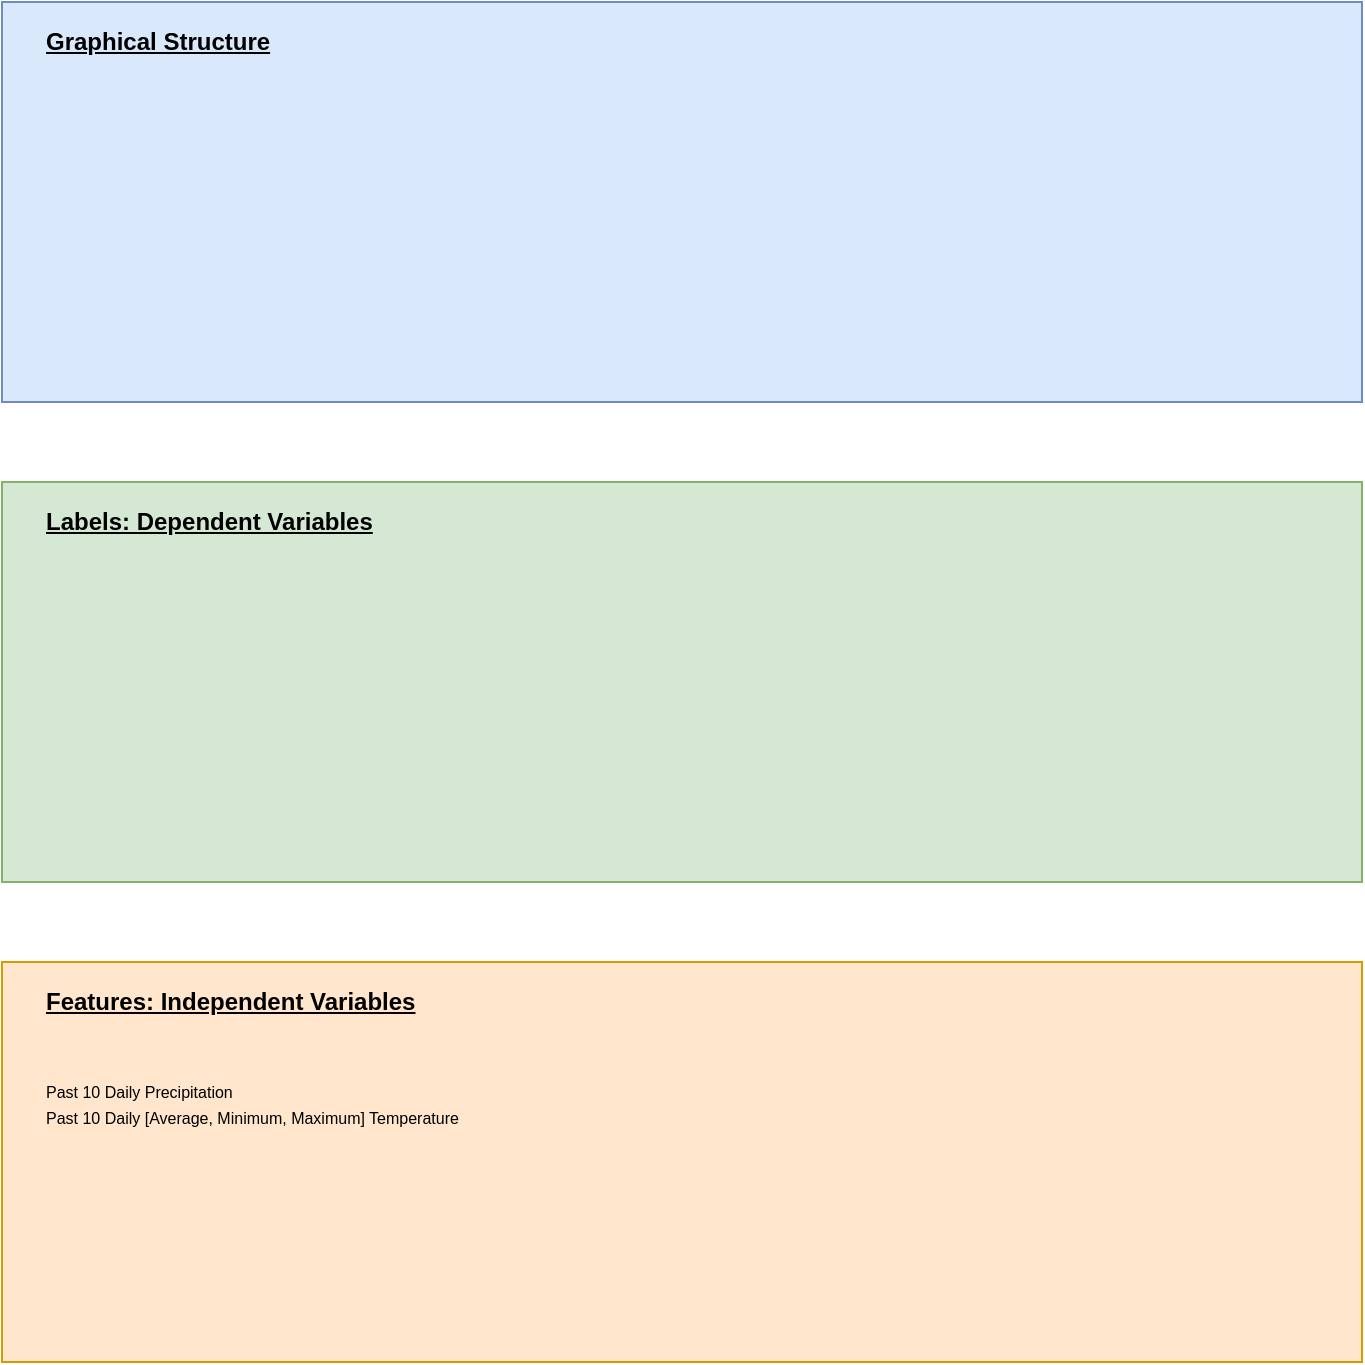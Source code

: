<mxfile version="21.1.2" type="device" pages="2">
  <diagram id="C5RBs43oDa-KdzZeNtuy" name="data_pipeline">
    <mxGraphModel dx="978" dy="566" grid="1" gridSize="10" guides="1" tooltips="1" connect="1" arrows="1" fold="1" page="1" pageScale="1" pageWidth="827" pageHeight="1169" math="0" shadow="0">
      <root>
        <mxCell id="WIyWlLk6GJQsqaUBKTNV-0" />
        <mxCell id="WIyWlLk6GJQsqaUBKTNV-1" parent="WIyWlLk6GJQsqaUBKTNV-0" />
        <mxCell id="f3jA767oNfO29cUvxiTu-4" value="" style="rounded=0;whiteSpace=wrap;html=1;fillColor=#dae8fc;strokeColor=#6c8ebf;" vertex="1" parent="WIyWlLk6GJQsqaUBKTNV-1">
          <mxGeometry x="40" y="40" width="680" height="200" as="geometry" />
        </mxCell>
        <mxCell id="qksKBHfO38nD1TasQs_W-0" value="&lt;u style=&quot;&quot;&gt;Graphical Structure&lt;/u&gt;" style="text;html=1;align=left;verticalAlign=middle;whiteSpace=wrap;rounded=0;fontStyle=1" vertex="1" parent="WIyWlLk6GJQsqaUBKTNV-1">
          <mxGeometry x="60" y="40" width="130" height="40" as="geometry" />
        </mxCell>
        <mxCell id="f3jA767oNfO29cUvxiTu-5" value="" style="rounded=0;whiteSpace=wrap;html=1;fillColor=#d5e8d4;strokeColor=#82b366;" vertex="1" parent="WIyWlLk6GJQsqaUBKTNV-1">
          <mxGeometry x="40" y="280" width="680" height="200" as="geometry" />
        </mxCell>
        <mxCell id="f3jA767oNfO29cUvxiTu-6" value="&lt;u&gt;Labels: Dependent Variables&lt;/u&gt;" style="text;html=1;align=left;verticalAlign=middle;whiteSpace=wrap;rounded=0;fontStyle=1" vertex="1" parent="WIyWlLk6GJQsqaUBKTNV-1">
          <mxGeometry x="60" y="280" width="200" height="40" as="geometry" />
        </mxCell>
        <mxCell id="f3jA767oNfO29cUvxiTu-7" value="" style="rounded=0;whiteSpace=wrap;html=1;fillColor=#ffe6cc;strokeColor=#d79b00;" vertex="1" parent="WIyWlLk6GJQsqaUBKTNV-1">
          <mxGeometry x="40" y="520" width="680" height="200" as="geometry" />
        </mxCell>
        <mxCell id="f3jA767oNfO29cUvxiTu-8" value="&lt;u&gt;Features: Independent Variables&lt;/u&gt;" style="text;html=1;align=left;verticalAlign=middle;whiteSpace=wrap;rounded=0;fontStyle=1" vertex="1" parent="WIyWlLk6GJQsqaUBKTNV-1">
          <mxGeometry x="60" y="520" width="200" height="40" as="geometry" />
        </mxCell>
        <mxCell id="f3jA767oNfO29cUvxiTu-10" value="Past 10 Daily Precipitation" style="text;html=1;strokeColor=none;fillColor=none;align=left;verticalAlign=middle;whiteSpace=wrap;rounded=0;fontSize=8;" vertex="1" parent="WIyWlLk6GJQsqaUBKTNV-1">
          <mxGeometry x="60" y="580" width="210" height="10" as="geometry" />
        </mxCell>
        <mxCell id="f3jA767oNfO29cUvxiTu-11" value="Past 10 Daily [Average, Minimum, Maximum] Temperature" style="text;html=1;strokeColor=none;fillColor=none;align=left;verticalAlign=middle;whiteSpace=wrap;rounded=0;fontSize=8;" vertex="1" parent="WIyWlLk6GJQsqaUBKTNV-1">
          <mxGeometry x="60" y="590" width="220" height="15" as="geometry" />
        </mxCell>
      </root>
    </mxGraphModel>
  </diagram>
  <diagram id="SB3dY0E628VASaGIvURN" name="templates">
    <mxGraphModel dx="1418" dy="820" grid="1" gridSize="10" guides="1" tooltips="1" connect="1" arrows="1" fold="1" page="1" pageScale="1" pageWidth="850" pageHeight="1100" math="0" shadow="0">
      <root>
        <mxCell id="0" />
        <mxCell id="1" parent="0" />
        <mxCell id="fVC-7h64p_L4P-U5fZA1-1" value="PERK UP WITH A LATTE" style="shape=table;childLayout=tableLayout;startSize=40;collapsible=0;recursiveResize=0;expand=0;fillColor=none;fontStyle=1" parent="1" vertex="1">
          <mxGeometry x="40" y="40" width="670" height="300" as="geometry" />
        </mxCell>
        <mxCell id="fVC-7h64p_L4P-U5fZA1-2" value="" style="edgeStyle=orthogonalEdgeStyle;rounded=0;orthogonalLoop=1;jettySize=auto;html=1;" parent="fVC-7h64p_L4P-U5fZA1-1" source="fVC-7h64p_L4P-U5fZA1-7" target="fVC-7h64p_L4P-U5fZA1-17" edge="1">
          <mxGeometry relative="1" as="geometry" />
        </mxCell>
        <mxCell id="fVC-7h64p_L4P-U5fZA1-3" value="Customer" style="shape=tableRow;horizontal=0;swimlaneHead=0;swimlaneBody=0;top=0;left=0;bottom=0;right=0;fillColor=none;points=[[0,0.5],[1,0.5]];portConstraint=eastwest;startSize=40;collapsible=0;recursiveResize=0;expand=0;fontStyle=1;" parent="fVC-7h64p_L4P-U5fZA1-1" vertex="1">
          <mxGeometry y="40" width="670" height="180" as="geometry" />
        </mxCell>
        <mxCell id="fVC-7h64p_L4P-U5fZA1-4" value="Feel tired" style="swimlane;swimlaneHead=0;swimlaneBody=0;connectable=0;fillColor=none;startSize=40;collapsible=0;recursiveResize=0;expand=0;fontStyle=1;" parent="fVC-7h64p_L4P-U5fZA1-3" vertex="1">
          <mxGeometry x="40" width="130" height="180" as="geometry">
            <mxRectangle width="130" height="180" as="alternateBounds" />
          </mxGeometry>
        </mxCell>
        <mxCell id="fVC-7h64p_L4P-U5fZA1-5" style="edgeStyle=orthogonalEdgeStyle;rounded=0;orthogonalLoop=1;jettySize=auto;html=1;" parent="fVC-7h64p_L4P-U5fZA1-4" source="fVC-7h64p_L4P-U5fZA1-6" target="fVC-7h64p_L4P-U5fZA1-7" edge="1">
          <mxGeometry relative="1" as="geometry" />
        </mxCell>
        <mxCell id="fVC-7h64p_L4P-U5fZA1-6" value="Start" style="rounded=1;whiteSpace=wrap;html=1;arcSize=50;" parent="fVC-7h64p_L4P-U5fZA1-4" vertex="1">
          <mxGeometry x="20" y="60" width="90" height="40" as="geometry" />
        </mxCell>
        <mxCell id="fVC-7h64p_L4P-U5fZA1-7" value="Find barista" style="rounded=0;whiteSpace=wrap;html=1;" parent="fVC-7h64p_L4P-U5fZA1-4" vertex="1">
          <mxGeometry x="20" y="120" width="90" height="40" as="geometry" />
        </mxCell>
        <mxCell id="fVC-7h64p_L4P-U5fZA1-8" value="Make transaction" style="swimlane;swimlaneHead=0;swimlaneBody=0;connectable=0;fillColor=none;startSize=40;collapsible=0;recursiveResize=0;expand=0;fontStyle=1;" parent="fVC-7h64p_L4P-U5fZA1-3" vertex="1">
          <mxGeometry x="170" width="370" height="180" as="geometry">
            <mxRectangle width="370" height="180" as="alternateBounds" />
          </mxGeometry>
        </mxCell>
        <mxCell id="fVC-7h64p_L4P-U5fZA1-9" value="Request latte" style="rounded=0;whiteSpace=wrap;html=1;" parent="fVC-7h64p_L4P-U5fZA1-8" vertex="1">
          <mxGeometry x="20" y="120" width="90" height="40" as="geometry" />
        </mxCell>
        <mxCell id="fVC-7h64p_L4P-U5fZA1-10" value="Buy latte" style="rounded=0;whiteSpace=wrap;html=1;" parent="fVC-7h64p_L4P-U5fZA1-8" vertex="1">
          <mxGeometry x="150" y="120" width="90" height="40" as="geometry" />
        </mxCell>
        <mxCell id="fVC-7h64p_L4P-U5fZA1-11" value="Feel perky" style="swimlane;swimlaneHead=0;swimlaneBody=0;connectable=0;fillColor=none;startSize=40;collapsible=0;recursiveResize=0;expand=0;fontStyle=1;" parent="fVC-7h64p_L4P-U5fZA1-3" vertex="1">
          <mxGeometry x="540" width="130" height="180" as="geometry">
            <mxRectangle width="130" height="180" as="alternateBounds" />
          </mxGeometry>
        </mxCell>
        <mxCell id="fVC-7h64p_L4P-U5fZA1-12" style="edgeStyle=orthogonalEdgeStyle;rounded=0;orthogonalLoop=1;jettySize=auto;html=1;" parent="fVC-7h64p_L4P-U5fZA1-11" source="fVC-7h64p_L4P-U5fZA1-13" target="fVC-7h64p_L4P-U5fZA1-14" edge="1">
          <mxGeometry relative="1" as="geometry" />
        </mxCell>
        <mxCell id="fVC-7h64p_L4P-U5fZA1-13" value="Drink latte" style="rounded=0;whiteSpace=wrap;html=1;" parent="fVC-7h64p_L4P-U5fZA1-11" vertex="1">
          <mxGeometry x="20" y="60" width="90" height="40" as="geometry" />
        </mxCell>
        <mxCell id="fVC-7h64p_L4P-U5fZA1-14" value="End" style="rounded=1;whiteSpace=wrap;html=1;arcSize=50;" parent="fVC-7h64p_L4P-U5fZA1-11" vertex="1">
          <mxGeometry x="20" y="120" width="90" height="40" as="geometry" />
        </mxCell>
        <mxCell id="fVC-7h64p_L4P-U5fZA1-15" value="Barista" style="shape=tableRow;horizontal=0;swimlaneHead=0;swimlaneBody=0;top=0;left=0;bottom=0;right=0;fillColor=none;points=[[0,0.5],[1,0.5]];portConstraint=eastwest;startSize=40;collapsible=0;recursiveResize=0;expand=0;fontStyle=1;" parent="fVC-7h64p_L4P-U5fZA1-1" vertex="1">
          <mxGeometry y="220" width="670" height="80" as="geometry" />
        </mxCell>
        <mxCell id="fVC-7h64p_L4P-U5fZA1-16" value="" style="swimlane;swimlaneHead=0;swimlaneBody=0;connectable=0;fillColor=none;startSize=0;collapsible=0;recursiveResize=0;expand=0;fontStyle=1;" parent="fVC-7h64p_L4P-U5fZA1-15" vertex="1">
          <mxGeometry x="40" width="130" height="80" as="geometry">
            <mxRectangle width="130" height="80" as="alternateBounds" />
          </mxGeometry>
        </mxCell>
        <mxCell id="fVC-7h64p_L4P-U5fZA1-17" value="Greet customer" style="rounded=0;whiteSpace=wrap;html=1;" parent="fVC-7h64p_L4P-U5fZA1-16" vertex="1">
          <mxGeometry x="20" y="20" width="90" height="40" as="geometry" />
        </mxCell>
        <mxCell id="fVC-7h64p_L4P-U5fZA1-18" value="" style="swimlane;swimlaneHead=0;swimlaneBody=0;connectable=0;fillColor=none;startSize=0;collapsible=0;recursiveResize=0;expand=0;fontStyle=1;" parent="fVC-7h64p_L4P-U5fZA1-15" vertex="1">
          <mxGeometry x="170" width="370" height="80" as="geometry">
            <mxRectangle width="370" height="80" as="alternateBounds" />
          </mxGeometry>
        </mxCell>
        <mxCell id="fVC-7h64p_L4P-U5fZA1-19" value="" style="edgeStyle=orthogonalEdgeStyle;rounded=0;orthogonalLoop=1;jettySize=auto;html=1;" parent="fVC-7h64p_L4P-U5fZA1-18" source="fVC-7h64p_L4P-U5fZA1-20" target="fVC-7h64p_L4P-U5fZA1-22" edge="1">
          <mxGeometry relative="1" as="geometry" />
        </mxCell>
        <mxCell id="fVC-7h64p_L4P-U5fZA1-20" value="Accept&lt;br&gt;payment" style="rounded=0;whiteSpace=wrap;html=1;" parent="fVC-7h64p_L4P-U5fZA1-18" vertex="1">
          <mxGeometry x="150" y="20" width="90" height="40" as="geometry" />
        </mxCell>
        <mxCell id="fVC-7h64p_L4P-U5fZA1-21" value="Write details&lt;br&gt;on cup" style="shape=document;whiteSpace=wrap;html=1;boundedLbl=1;" parent="fVC-7h64p_L4P-U5fZA1-18" vertex="1">
          <mxGeometry x="20" y="10" width="90" height="60" as="geometry" />
        </mxCell>
        <mxCell id="fVC-7h64p_L4P-U5fZA1-22" value="Make latte" style="shape=process;whiteSpace=wrap;html=1;backgroundOutline=1;" parent="fVC-7h64p_L4P-U5fZA1-18" vertex="1">
          <mxGeometry x="260" y="20" width="90" height="40" as="geometry" />
        </mxCell>
        <mxCell id="fVC-7h64p_L4P-U5fZA1-23" value="" style="swimlane;swimlaneHead=0;swimlaneBody=0;connectable=0;fillColor=none;startSize=0;collapsible=0;recursiveResize=0;expand=0;fontStyle=1;" parent="fVC-7h64p_L4P-U5fZA1-15" vertex="1">
          <mxGeometry x="540" width="130" height="80" as="geometry">
            <mxRectangle width="130" height="80" as="alternateBounds" />
          </mxGeometry>
        </mxCell>
        <mxCell id="fVC-7h64p_L4P-U5fZA1-24" value="" style="edgeStyle=orthogonalEdgeStyle;rounded=0;orthogonalLoop=1;jettySize=auto;html=1;" parent="fVC-7h64p_L4P-U5fZA1-1" source="fVC-7h64p_L4P-U5fZA1-17" target="fVC-7h64p_L4P-U5fZA1-9" edge="1">
          <mxGeometry relative="1" as="geometry">
            <Array as="points">
              <mxPoint x="160" y="260" />
              <mxPoint x="160" y="180" />
            </Array>
          </mxGeometry>
        </mxCell>
        <mxCell id="fVC-7h64p_L4P-U5fZA1-25" value="" style="edgeStyle=orthogonalEdgeStyle;rounded=0;orthogonalLoop=1;jettySize=auto;html=1;" parent="fVC-7h64p_L4P-U5fZA1-1" source="fVC-7h64p_L4P-U5fZA1-9" target="fVC-7h64p_L4P-U5fZA1-21" edge="1">
          <mxGeometry relative="1" as="geometry" />
        </mxCell>
        <mxCell id="fVC-7h64p_L4P-U5fZA1-26" value="" style="edgeStyle=orthogonalEdgeStyle;rounded=0;orthogonalLoop=1;jettySize=auto;html=1;" parent="fVC-7h64p_L4P-U5fZA1-1" source="fVC-7h64p_L4P-U5fZA1-21" target="fVC-7h64p_L4P-U5fZA1-10" edge="1">
          <mxGeometry relative="1" as="geometry">
            <Array as="points">
              <mxPoint x="300" y="260" />
              <mxPoint x="300" y="180" />
            </Array>
          </mxGeometry>
        </mxCell>
        <mxCell id="fVC-7h64p_L4P-U5fZA1-27" value="" style="edgeStyle=orthogonalEdgeStyle;rounded=0;orthogonalLoop=1;jettySize=auto;html=1;" parent="fVC-7h64p_L4P-U5fZA1-1" source="fVC-7h64p_L4P-U5fZA1-10" target="fVC-7h64p_L4P-U5fZA1-20" edge="1">
          <mxGeometry relative="1" as="geometry" />
        </mxCell>
        <mxCell id="fVC-7h64p_L4P-U5fZA1-28" style="edgeStyle=orthogonalEdgeStyle;rounded=0;orthogonalLoop=1;jettySize=auto;html=1;" parent="fVC-7h64p_L4P-U5fZA1-1" source="fVC-7h64p_L4P-U5fZA1-22" target="fVC-7h64p_L4P-U5fZA1-13" edge="1">
          <mxGeometry relative="1" as="geometry">
            <Array as="points">
              <mxPoint x="530" y="260" />
              <mxPoint x="530" y="120" />
            </Array>
          </mxGeometry>
        </mxCell>
        <mxCell id="fVC-7h64p_L4P-U5fZA1-29" value="Person" style="swimlane;fontStyle=2;align=center;verticalAlign=top;childLayout=stackLayout;horizontal=1;startSize=26;horizontalStack=0;resizeParent=1;resizeLast=0;collapsible=1;marginBottom=0;rounded=0;shadow=0;strokeWidth=1;" parent="1" vertex="1">
          <mxGeometry x="140" y="500" width="160" height="138" as="geometry">
            <mxRectangle x="230" y="140" width="160" height="26" as="alternateBounds" />
          </mxGeometry>
        </mxCell>
        <mxCell id="fVC-7h64p_L4P-U5fZA1-30" value="Name" style="text;align=left;verticalAlign=top;spacingLeft=4;spacingRight=4;overflow=hidden;rotatable=0;points=[[0,0.5],[1,0.5]];portConstraint=eastwest;" parent="fVC-7h64p_L4P-U5fZA1-29" vertex="1">
          <mxGeometry y="26" width="160" height="26" as="geometry" />
        </mxCell>
        <mxCell id="fVC-7h64p_L4P-U5fZA1-31" value="Phone Number" style="text;align=left;verticalAlign=top;spacingLeft=4;spacingRight=4;overflow=hidden;rotatable=0;points=[[0,0.5],[1,0.5]];portConstraint=eastwest;rounded=0;shadow=0;html=0;" parent="fVC-7h64p_L4P-U5fZA1-29" vertex="1">
          <mxGeometry y="52" width="160" height="26" as="geometry" />
        </mxCell>
        <mxCell id="fVC-7h64p_L4P-U5fZA1-32" value="Email Address" style="text;align=left;verticalAlign=top;spacingLeft=4;spacingRight=4;overflow=hidden;rotatable=0;points=[[0,0.5],[1,0.5]];portConstraint=eastwest;rounded=0;shadow=0;html=0;" parent="fVC-7h64p_L4P-U5fZA1-29" vertex="1">
          <mxGeometry y="78" width="160" height="26" as="geometry" />
        </mxCell>
        <mxCell id="fVC-7h64p_L4P-U5fZA1-33" value="" style="line;html=1;strokeWidth=1;align=left;verticalAlign=middle;spacingTop=-1;spacingLeft=3;spacingRight=3;rotatable=0;labelPosition=right;points=[];portConstraint=eastwest;" parent="fVC-7h64p_L4P-U5fZA1-29" vertex="1">
          <mxGeometry y="104" width="160" height="8" as="geometry" />
        </mxCell>
        <mxCell id="fVC-7h64p_L4P-U5fZA1-34" value="Purchase Parking Pass" style="text;align=left;verticalAlign=top;spacingLeft=4;spacingRight=4;overflow=hidden;rotatable=0;points=[[0,0.5],[1,0.5]];portConstraint=eastwest;" parent="fVC-7h64p_L4P-U5fZA1-29" vertex="1">
          <mxGeometry y="112" width="160" height="26" as="geometry" />
        </mxCell>
        <mxCell id="fVC-7h64p_L4P-U5fZA1-35" value="Student" style="swimlane;fontStyle=0;align=center;verticalAlign=top;childLayout=stackLayout;horizontal=1;startSize=26;horizontalStack=0;resizeParent=1;resizeLast=0;collapsible=1;marginBottom=0;rounded=0;shadow=0;strokeWidth=1;" parent="1" vertex="1">
          <mxGeometry x="40" y="740" width="160" height="138" as="geometry">
            <mxRectangle x="130" y="380" width="160" height="26" as="alternateBounds" />
          </mxGeometry>
        </mxCell>
        <mxCell id="fVC-7h64p_L4P-U5fZA1-36" value="Student Number" style="text;align=left;verticalAlign=top;spacingLeft=4;spacingRight=4;overflow=hidden;rotatable=0;points=[[0,0.5],[1,0.5]];portConstraint=eastwest;" parent="fVC-7h64p_L4P-U5fZA1-35" vertex="1">
          <mxGeometry y="26" width="160" height="26" as="geometry" />
        </mxCell>
        <mxCell id="fVC-7h64p_L4P-U5fZA1-37" value="Average Mark" style="text;align=left;verticalAlign=top;spacingLeft=4;spacingRight=4;overflow=hidden;rotatable=0;points=[[0,0.5],[1,0.5]];portConstraint=eastwest;rounded=0;shadow=0;html=0;" parent="fVC-7h64p_L4P-U5fZA1-35" vertex="1">
          <mxGeometry y="52" width="160" height="26" as="geometry" />
        </mxCell>
        <mxCell id="fVC-7h64p_L4P-U5fZA1-38" value="" style="line;html=1;strokeWidth=1;align=left;verticalAlign=middle;spacingTop=-1;spacingLeft=3;spacingRight=3;rotatable=0;labelPosition=right;points=[];portConstraint=eastwest;" parent="fVC-7h64p_L4P-U5fZA1-35" vertex="1">
          <mxGeometry y="78" width="160" height="8" as="geometry" />
        </mxCell>
        <mxCell id="fVC-7h64p_L4P-U5fZA1-39" value="Is Eligible To Enroll" style="text;align=left;verticalAlign=top;spacingLeft=4;spacingRight=4;overflow=hidden;rotatable=0;points=[[0,0.5],[1,0.5]];portConstraint=eastwest;fontStyle=4" parent="fVC-7h64p_L4P-U5fZA1-35" vertex="1">
          <mxGeometry y="86" width="160" height="26" as="geometry" />
        </mxCell>
        <mxCell id="fVC-7h64p_L4P-U5fZA1-40" value="Get Seminars Taken" style="text;align=left;verticalAlign=top;spacingLeft=4;spacingRight=4;overflow=hidden;rotatable=0;points=[[0,0.5],[1,0.5]];portConstraint=eastwest;" parent="fVC-7h64p_L4P-U5fZA1-35" vertex="1">
          <mxGeometry y="112" width="160" height="26" as="geometry" />
        </mxCell>
        <mxCell id="fVC-7h64p_L4P-U5fZA1-41" value="" style="endArrow=block;endSize=10;endFill=0;shadow=0;strokeWidth=1;rounded=0;edgeStyle=elbowEdgeStyle;elbow=vertical;" parent="1" source="fVC-7h64p_L4P-U5fZA1-35" target="fVC-7h64p_L4P-U5fZA1-29" edge="1">
          <mxGeometry width="160" relative="1" as="geometry">
            <mxPoint x="120" y="583" as="sourcePoint" />
            <mxPoint x="120" y="583" as="targetPoint" />
          </mxGeometry>
        </mxCell>
        <mxCell id="fVC-7h64p_L4P-U5fZA1-42" value="Professor" style="swimlane;fontStyle=0;align=center;verticalAlign=top;childLayout=stackLayout;horizontal=1;startSize=26;horizontalStack=0;resizeParent=1;resizeLast=0;collapsible=1;marginBottom=0;rounded=0;shadow=0;strokeWidth=1;" parent="1" vertex="1">
          <mxGeometry x="250" y="740" width="160" height="70" as="geometry">
            <mxRectangle x="340" y="380" width="170" height="26" as="alternateBounds" />
          </mxGeometry>
        </mxCell>
        <mxCell id="fVC-7h64p_L4P-U5fZA1-43" value="Salary" style="text;align=left;verticalAlign=top;spacingLeft=4;spacingRight=4;overflow=hidden;rotatable=0;points=[[0,0.5],[1,0.5]];portConstraint=eastwest;" parent="fVC-7h64p_L4P-U5fZA1-42" vertex="1">
          <mxGeometry y="26" width="160" height="26" as="geometry" />
        </mxCell>
        <mxCell id="fVC-7h64p_L4P-U5fZA1-44" value="" style="line;html=1;strokeWidth=1;align=left;verticalAlign=middle;spacingTop=-1;spacingLeft=3;spacingRight=3;rotatable=0;labelPosition=right;points=[];portConstraint=eastwest;" parent="fVC-7h64p_L4P-U5fZA1-42" vertex="1">
          <mxGeometry y="52" width="160" height="8" as="geometry" />
        </mxCell>
        <mxCell id="fVC-7h64p_L4P-U5fZA1-45" value="" style="endArrow=block;endSize=10;endFill=0;shadow=0;strokeWidth=1;rounded=0;edgeStyle=elbowEdgeStyle;elbow=vertical;" parent="1" source="fVC-7h64p_L4P-U5fZA1-42" target="fVC-7h64p_L4P-U5fZA1-29" edge="1">
          <mxGeometry width="160" relative="1" as="geometry">
            <mxPoint x="130" y="753" as="sourcePoint" />
            <mxPoint x="230" y="651" as="targetPoint" />
          </mxGeometry>
        </mxCell>
        <mxCell id="fVC-7h64p_L4P-U5fZA1-46" value="Address" style="swimlane;fontStyle=0;align=center;verticalAlign=top;childLayout=stackLayout;horizontal=1;startSize=26;horizontalStack=0;resizeParent=1;resizeLast=0;collapsible=1;marginBottom=0;rounded=0;shadow=0;strokeWidth=1;" parent="1" vertex="1">
          <mxGeometry x="428" y="500" width="160" height="216" as="geometry">
            <mxRectangle x="550" y="140" width="160" height="26" as="alternateBounds" />
          </mxGeometry>
        </mxCell>
        <mxCell id="fVC-7h64p_L4P-U5fZA1-47" value="Street" style="text;align=left;verticalAlign=top;spacingLeft=4;spacingRight=4;overflow=hidden;rotatable=0;points=[[0,0.5],[1,0.5]];portConstraint=eastwest;" parent="fVC-7h64p_L4P-U5fZA1-46" vertex="1">
          <mxGeometry y="26" width="160" height="26" as="geometry" />
        </mxCell>
        <mxCell id="fVC-7h64p_L4P-U5fZA1-48" value="City" style="text;align=left;verticalAlign=top;spacingLeft=4;spacingRight=4;overflow=hidden;rotatable=0;points=[[0,0.5],[1,0.5]];portConstraint=eastwest;rounded=0;shadow=0;html=0;" parent="fVC-7h64p_L4P-U5fZA1-46" vertex="1">
          <mxGeometry y="52" width="160" height="26" as="geometry" />
        </mxCell>
        <mxCell id="fVC-7h64p_L4P-U5fZA1-49" value="State" style="text;align=left;verticalAlign=top;spacingLeft=4;spacingRight=4;overflow=hidden;rotatable=0;points=[[0,0.5],[1,0.5]];portConstraint=eastwest;rounded=0;shadow=0;html=0;" parent="fVC-7h64p_L4P-U5fZA1-46" vertex="1">
          <mxGeometry y="78" width="160" height="26" as="geometry" />
        </mxCell>
        <mxCell id="fVC-7h64p_L4P-U5fZA1-50" value="Postal Code" style="text;align=left;verticalAlign=top;spacingLeft=4;spacingRight=4;overflow=hidden;rotatable=0;points=[[0,0.5],[1,0.5]];portConstraint=eastwest;rounded=0;shadow=0;html=0;" parent="fVC-7h64p_L4P-U5fZA1-46" vertex="1">
          <mxGeometry y="104" width="160" height="26" as="geometry" />
        </mxCell>
        <mxCell id="fVC-7h64p_L4P-U5fZA1-51" value="Country" style="text;align=left;verticalAlign=top;spacingLeft=4;spacingRight=4;overflow=hidden;rotatable=0;points=[[0,0.5],[1,0.5]];portConstraint=eastwest;rounded=0;shadow=0;html=0;" parent="fVC-7h64p_L4P-U5fZA1-46" vertex="1">
          <mxGeometry y="130" width="160" height="26" as="geometry" />
        </mxCell>
        <mxCell id="fVC-7h64p_L4P-U5fZA1-52" value="" style="line;html=1;strokeWidth=1;align=left;verticalAlign=middle;spacingTop=-1;spacingLeft=3;spacingRight=3;rotatable=0;labelPosition=right;points=[];portConstraint=eastwest;" parent="fVC-7h64p_L4P-U5fZA1-46" vertex="1">
          <mxGeometry y="156" width="160" height="8" as="geometry" />
        </mxCell>
        <mxCell id="fVC-7h64p_L4P-U5fZA1-53" value="Validate" style="text;align=left;verticalAlign=top;spacingLeft=4;spacingRight=4;overflow=hidden;rotatable=0;points=[[0,0.5],[1,0.5]];portConstraint=eastwest;" parent="fVC-7h64p_L4P-U5fZA1-46" vertex="1">
          <mxGeometry y="164" width="160" height="26" as="geometry" />
        </mxCell>
        <mxCell id="fVC-7h64p_L4P-U5fZA1-54" value="Output As Label" style="text;align=left;verticalAlign=top;spacingLeft=4;spacingRight=4;overflow=hidden;rotatable=0;points=[[0,0.5],[1,0.5]];portConstraint=eastwest;" parent="fVC-7h64p_L4P-U5fZA1-46" vertex="1">
          <mxGeometry y="190" width="160" height="26" as="geometry" />
        </mxCell>
        <mxCell id="fVC-7h64p_L4P-U5fZA1-55" value="" style="endArrow=open;shadow=0;strokeWidth=1;rounded=0;endFill=1;edgeStyle=elbowEdgeStyle;elbow=vertical;" parent="1" source="fVC-7h64p_L4P-U5fZA1-29" target="fVC-7h64p_L4P-U5fZA1-46" edge="1">
          <mxGeometry x="0.5" y="41" relative="1" as="geometry">
            <mxPoint x="300" y="572" as="sourcePoint" />
            <mxPoint x="460" y="572" as="targetPoint" />
            <mxPoint x="-40" y="32" as="offset" />
          </mxGeometry>
        </mxCell>
        <mxCell id="fVC-7h64p_L4P-U5fZA1-56" value="0..1" style="resizable=0;align=left;verticalAlign=bottom;labelBackgroundColor=none;fontSize=12;" parent="fVC-7h64p_L4P-U5fZA1-55" connectable="0" vertex="1">
          <mxGeometry x="-1" relative="1" as="geometry">
            <mxPoint y="4" as="offset" />
          </mxGeometry>
        </mxCell>
        <mxCell id="fVC-7h64p_L4P-U5fZA1-57" value="1" style="resizable=0;align=right;verticalAlign=bottom;labelBackgroundColor=none;fontSize=12;" parent="fVC-7h64p_L4P-U5fZA1-55" connectable="0" vertex="1">
          <mxGeometry x="1" relative="1" as="geometry">
            <mxPoint x="-7" y="4" as="offset" />
          </mxGeometry>
        </mxCell>
        <mxCell id="fVC-7h64p_L4P-U5fZA1-58" value="lives at" style="text;html=1;resizable=0;points=[];;align=center;verticalAlign=middle;labelBackgroundColor=none;rounded=0;shadow=0;strokeWidth=1;fontSize=12;" parent="fVC-7h64p_L4P-U5fZA1-55" vertex="1" connectable="0">
          <mxGeometry x="0.5" y="49" relative="1" as="geometry">
            <mxPoint x="-38" y="40" as="offset" />
          </mxGeometry>
        </mxCell>
        <mxCell id="fVC-7h64p_L4P-U5fZA1-59" value="" style="rounded=0;html=1;jettySize=auto;orthogonalLoop=1;fontSize=11;endArrow=block;endFill=0;endSize=8;strokeWidth=1;shadow=0;labelBackgroundColor=none;edgeStyle=orthogonalEdgeStyle;" parent="1" source="fVC-7h64p_L4P-U5fZA1-60" target="fVC-7h64p_L4P-U5fZA1-63" edge="1">
          <mxGeometry relative="1" as="geometry" />
        </mxCell>
        <mxCell id="fVC-7h64p_L4P-U5fZA1-60" value="Lamp doesn&#39;t work" style="rounded=1;whiteSpace=wrap;html=1;fontSize=12;glass=0;strokeWidth=1;shadow=0;" parent="1" vertex="1">
          <mxGeometry x="820" y="40" width="120" height="40" as="geometry" />
        </mxCell>
        <mxCell id="fVC-7h64p_L4P-U5fZA1-61" value="Yes" style="rounded=0;html=1;jettySize=auto;orthogonalLoop=1;fontSize=11;endArrow=block;endFill=0;endSize=8;strokeWidth=1;shadow=0;labelBackgroundColor=none;edgeStyle=orthogonalEdgeStyle;" parent="1" source="fVC-7h64p_L4P-U5fZA1-63" target="fVC-7h64p_L4P-U5fZA1-67" edge="1">
          <mxGeometry y="20" relative="1" as="geometry">
            <mxPoint as="offset" />
          </mxGeometry>
        </mxCell>
        <mxCell id="fVC-7h64p_L4P-U5fZA1-62" value="No" style="edgeStyle=orthogonalEdgeStyle;rounded=0;html=1;jettySize=auto;orthogonalLoop=1;fontSize=11;endArrow=block;endFill=0;endSize=8;strokeWidth=1;shadow=0;labelBackgroundColor=none;" parent="1" source="fVC-7h64p_L4P-U5fZA1-63" target="fVC-7h64p_L4P-U5fZA1-64" edge="1">
          <mxGeometry y="10" relative="1" as="geometry">
            <mxPoint as="offset" />
          </mxGeometry>
        </mxCell>
        <mxCell id="fVC-7h64p_L4P-U5fZA1-63" value="Lamp&lt;br&gt;plugged in?" style="rhombus;whiteSpace=wrap;html=1;shadow=0;fontFamily=Helvetica;fontSize=12;align=center;strokeWidth=1;spacing=6;spacingTop=-4;" parent="1" vertex="1">
          <mxGeometry x="830" y="130" width="100" height="80" as="geometry" />
        </mxCell>
        <mxCell id="fVC-7h64p_L4P-U5fZA1-64" value="Plug in lamp" style="rounded=1;whiteSpace=wrap;html=1;fontSize=12;glass=0;strokeWidth=1;shadow=0;" parent="1" vertex="1">
          <mxGeometry x="980" y="150" width="120" height="40" as="geometry" />
        </mxCell>
        <mxCell id="fVC-7h64p_L4P-U5fZA1-65" value="No" style="rounded=0;html=1;jettySize=auto;orthogonalLoop=1;fontSize=11;endArrow=block;endFill=0;endSize=8;strokeWidth=1;shadow=0;labelBackgroundColor=none;edgeStyle=orthogonalEdgeStyle;" parent="1" source="fVC-7h64p_L4P-U5fZA1-67" target="fVC-7h64p_L4P-U5fZA1-68" edge="1">
          <mxGeometry x="0.333" y="20" relative="1" as="geometry">
            <mxPoint as="offset" />
          </mxGeometry>
        </mxCell>
        <mxCell id="fVC-7h64p_L4P-U5fZA1-66" value="Yes" style="edgeStyle=orthogonalEdgeStyle;rounded=0;html=1;jettySize=auto;orthogonalLoop=1;fontSize=11;endArrow=block;endFill=0;endSize=8;strokeWidth=1;shadow=0;labelBackgroundColor=none;" parent="1" source="fVC-7h64p_L4P-U5fZA1-67" target="fVC-7h64p_L4P-U5fZA1-69" edge="1">
          <mxGeometry y="10" relative="1" as="geometry">
            <mxPoint as="offset" />
          </mxGeometry>
        </mxCell>
        <mxCell id="fVC-7h64p_L4P-U5fZA1-67" value="Bulb&lt;br&gt;burned out?" style="rhombus;whiteSpace=wrap;html=1;shadow=0;fontFamily=Helvetica;fontSize=12;align=center;strokeWidth=1;spacing=6;spacingTop=-4;" parent="1" vertex="1">
          <mxGeometry x="830" y="250" width="100" height="80" as="geometry" />
        </mxCell>
        <mxCell id="fVC-7h64p_L4P-U5fZA1-68" value="Repair Lamp" style="rounded=1;whiteSpace=wrap;html=1;fontSize=12;glass=0;strokeWidth=1;shadow=0;" parent="1" vertex="1">
          <mxGeometry x="820" y="390" width="120" height="40" as="geometry" />
        </mxCell>
        <mxCell id="fVC-7h64p_L4P-U5fZA1-69" value="Replace Bulb" style="rounded=1;whiteSpace=wrap;html=1;fontSize=12;glass=0;strokeWidth=1;shadow=0;" parent="1" vertex="1">
          <mxGeometry x="980" y="270" width="120" height="40" as="geometry" />
        </mxCell>
        <mxCell id="fVC-7h64p_L4P-U5fZA1-99" value="" style="edgeStyle=entityRelationEdgeStyle;endArrow=ERzeroToMany;startArrow=ERone;endFill=1;startFill=0;" parent="1" source="fVC-7h64p_L4P-U5fZA1-122" target="fVC-7h64p_L4P-U5fZA1-105" edge="1">
          <mxGeometry width="100" height="100" relative="1" as="geometry">
            <mxPoint x="1040" y="1100" as="sourcePoint" />
            <mxPoint x="1140" y="1000" as="targetPoint" />
          </mxGeometry>
        </mxCell>
        <mxCell id="fVC-7h64p_L4P-U5fZA1-100" value="" style="edgeStyle=entityRelationEdgeStyle;endArrow=ERzeroToMany;startArrow=ERone;endFill=1;startFill=0;" parent="1" source="fVC-7h64p_L4P-U5fZA1-102" target="fVC-7h64p_L4P-U5fZA1-115" edge="1">
          <mxGeometry width="100" height="100" relative="1" as="geometry">
            <mxPoint x="1100" y="560" as="sourcePoint" />
            <mxPoint x="1160" y="585" as="targetPoint" />
          </mxGeometry>
        </mxCell>
        <mxCell id="fVC-7h64p_L4P-U5fZA1-101" value="Orders" style="shape=table;startSize=30;container=1;collapsible=1;childLayout=tableLayout;fixedRows=1;rowLines=0;fontStyle=1;align=center;resizeLast=1;" parent="1" vertex="1">
          <mxGeometry x="1150" y="500" width="250" height="130" as="geometry" />
        </mxCell>
        <mxCell id="fVC-7h64p_L4P-U5fZA1-102" value="" style="shape=partialRectangle;collapsible=0;dropTarget=0;pointerEvents=0;fillColor=none;points=[[0,0.5],[1,0.5]];portConstraint=eastwest;top=0;left=0;right=0;bottom=1;" parent="fVC-7h64p_L4P-U5fZA1-101" vertex="1">
          <mxGeometry y="30" width="250" height="30" as="geometry" />
        </mxCell>
        <mxCell id="fVC-7h64p_L4P-U5fZA1-103" value="PK" style="shape=partialRectangle;overflow=hidden;connectable=0;fillColor=none;top=0;left=0;bottom=0;right=0;fontStyle=1;" parent="fVC-7h64p_L4P-U5fZA1-102" vertex="1">
          <mxGeometry width="30" height="30" as="geometry">
            <mxRectangle width="30" height="30" as="alternateBounds" />
          </mxGeometry>
        </mxCell>
        <mxCell id="fVC-7h64p_L4P-U5fZA1-104" value="order_id int NOT NULL " style="shape=partialRectangle;overflow=hidden;connectable=0;fillColor=none;top=0;left=0;bottom=0;right=0;align=left;spacingLeft=6;fontStyle=5;" parent="fVC-7h64p_L4P-U5fZA1-102" vertex="1">
          <mxGeometry x="30" width="220" height="30" as="geometry">
            <mxRectangle width="220" height="30" as="alternateBounds" />
          </mxGeometry>
        </mxCell>
        <mxCell id="fVC-7h64p_L4P-U5fZA1-105" value="" style="shape=partialRectangle;collapsible=0;dropTarget=0;pointerEvents=0;fillColor=none;points=[[0,0.5],[1,0.5]];portConstraint=eastwest;top=0;left=0;right=0;bottom=0;" parent="fVC-7h64p_L4P-U5fZA1-101" vertex="1">
          <mxGeometry y="60" width="250" height="30" as="geometry" />
        </mxCell>
        <mxCell id="fVC-7h64p_L4P-U5fZA1-106" value="FK1" style="shape=partialRectangle;overflow=hidden;connectable=0;fillColor=none;top=0;left=0;bottom=0;right=0;" parent="fVC-7h64p_L4P-U5fZA1-105" vertex="1">
          <mxGeometry width="30" height="30" as="geometry">
            <mxRectangle width="30" height="30" as="alternateBounds" />
          </mxGeometry>
        </mxCell>
        <mxCell id="fVC-7h64p_L4P-U5fZA1-107" value="customer_id int NOT NULL" style="shape=partialRectangle;overflow=hidden;connectable=0;fillColor=none;top=0;left=0;bottom=0;right=0;align=left;spacingLeft=6;" parent="fVC-7h64p_L4P-U5fZA1-105" vertex="1">
          <mxGeometry x="30" width="220" height="30" as="geometry">
            <mxRectangle width="220" height="30" as="alternateBounds" />
          </mxGeometry>
        </mxCell>
        <mxCell id="fVC-7h64p_L4P-U5fZA1-108" value="" style="shape=partialRectangle;collapsible=0;dropTarget=0;pointerEvents=0;fillColor=none;points=[[0,0.5],[1,0.5]];portConstraint=eastwest;top=0;left=0;right=0;bottom=0;" parent="fVC-7h64p_L4P-U5fZA1-101" vertex="1">
          <mxGeometry y="90" width="250" height="30" as="geometry" />
        </mxCell>
        <mxCell id="fVC-7h64p_L4P-U5fZA1-109" value="" style="shape=partialRectangle;overflow=hidden;connectable=0;fillColor=none;top=0;left=0;bottom=0;right=0;" parent="fVC-7h64p_L4P-U5fZA1-108" vertex="1">
          <mxGeometry width="30" height="30" as="geometry">
            <mxRectangle width="30" height="30" as="alternateBounds" />
          </mxGeometry>
        </mxCell>
        <mxCell id="fVC-7h64p_L4P-U5fZA1-110" value="order_date date NOT NULL" style="shape=partialRectangle;overflow=hidden;connectable=0;fillColor=none;top=0;left=0;bottom=0;right=0;align=left;spacingLeft=6;" parent="fVC-7h64p_L4P-U5fZA1-108" vertex="1">
          <mxGeometry x="30" width="220" height="30" as="geometry">
            <mxRectangle width="220" height="30" as="alternateBounds" />
          </mxGeometry>
        </mxCell>
        <mxCell id="fVC-7h64p_L4P-U5fZA1-111" value="Shipments" style="shape=table;startSize=30;container=1;collapsible=1;childLayout=tableLayout;fixedRows=1;rowLines=0;fontStyle=1;align=center;resizeLast=1;" parent="1" vertex="1">
          <mxGeometry x="1150" y="660" width="250" height="130" as="geometry" />
        </mxCell>
        <mxCell id="fVC-7h64p_L4P-U5fZA1-112" value="" style="shape=partialRectangle;collapsible=0;dropTarget=0;pointerEvents=0;fillColor=none;points=[[0,0.5],[1,0.5]];portConstraint=eastwest;top=0;left=0;right=0;bottom=1;" parent="fVC-7h64p_L4P-U5fZA1-111" vertex="1">
          <mxGeometry y="30" width="250" height="30" as="geometry" />
        </mxCell>
        <mxCell id="fVC-7h64p_L4P-U5fZA1-113" value="PK" style="shape=partialRectangle;overflow=hidden;connectable=0;fillColor=none;top=0;left=0;bottom=0;right=0;fontStyle=1;" parent="fVC-7h64p_L4P-U5fZA1-112" vertex="1">
          <mxGeometry width="30" height="30" as="geometry">
            <mxRectangle width="30" height="30" as="alternateBounds" />
          </mxGeometry>
        </mxCell>
        <mxCell id="fVC-7h64p_L4P-U5fZA1-114" value="shipment_id int NOT NULL " style="shape=partialRectangle;overflow=hidden;connectable=0;fillColor=none;top=0;left=0;bottom=0;right=0;align=left;spacingLeft=6;fontStyle=5;" parent="fVC-7h64p_L4P-U5fZA1-112" vertex="1">
          <mxGeometry x="30" width="220" height="30" as="geometry">
            <mxRectangle width="220" height="30" as="alternateBounds" />
          </mxGeometry>
        </mxCell>
        <mxCell id="fVC-7h64p_L4P-U5fZA1-115" value="" style="shape=partialRectangle;collapsible=0;dropTarget=0;pointerEvents=0;fillColor=none;points=[[0,0.5],[1,0.5]];portConstraint=eastwest;top=0;left=0;right=0;bottom=0;" parent="fVC-7h64p_L4P-U5fZA1-111" vertex="1">
          <mxGeometry y="60" width="250" height="30" as="geometry" />
        </mxCell>
        <mxCell id="fVC-7h64p_L4P-U5fZA1-116" value="FK1" style="shape=partialRectangle;overflow=hidden;connectable=0;fillColor=none;top=0;left=0;bottom=0;right=0;" parent="fVC-7h64p_L4P-U5fZA1-115" vertex="1">
          <mxGeometry width="30" height="30" as="geometry">
            <mxRectangle width="30" height="30" as="alternateBounds" />
          </mxGeometry>
        </mxCell>
        <mxCell id="fVC-7h64p_L4P-U5fZA1-117" value="order_id int NOT NULL" style="shape=partialRectangle;overflow=hidden;connectable=0;fillColor=none;top=0;left=0;bottom=0;right=0;align=left;spacingLeft=6;" parent="fVC-7h64p_L4P-U5fZA1-115" vertex="1">
          <mxGeometry x="30" width="220" height="30" as="geometry">
            <mxRectangle width="220" height="30" as="alternateBounds" />
          </mxGeometry>
        </mxCell>
        <mxCell id="fVC-7h64p_L4P-U5fZA1-118" value="" style="shape=partialRectangle;collapsible=0;dropTarget=0;pointerEvents=0;fillColor=none;points=[[0,0.5],[1,0.5]];portConstraint=eastwest;top=0;left=0;right=0;bottom=0;" parent="fVC-7h64p_L4P-U5fZA1-111" vertex="1">
          <mxGeometry y="90" width="250" height="30" as="geometry" />
        </mxCell>
        <mxCell id="fVC-7h64p_L4P-U5fZA1-119" value="" style="shape=partialRectangle;overflow=hidden;connectable=0;fillColor=none;top=0;left=0;bottom=0;right=0;" parent="fVC-7h64p_L4P-U5fZA1-118" vertex="1">
          <mxGeometry width="30" height="30" as="geometry">
            <mxRectangle width="30" height="30" as="alternateBounds" />
          </mxGeometry>
        </mxCell>
        <mxCell id="fVC-7h64p_L4P-U5fZA1-120" value="shipment_date date NOT NULL" style="shape=partialRectangle;overflow=hidden;connectable=0;fillColor=none;top=0;left=0;bottom=0;right=0;align=left;spacingLeft=6;" parent="fVC-7h64p_L4P-U5fZA1-118" vertex="1">
          <mxGeometry x="30" width="220" height="30" as="geometry">
            <mxRectangle width="220" height="30" as="alternateBounds" />
          </mxGeometry>
        </mxCell>
        <mxCell id="fVC-7h64p_L4P-U5fZA1-121" value="Customers" style="shape=table;startSize=30;container=1;collapsible=1;childLayout=tableLayout;fixedRows=1;rowLines=0;fontStyle=1;align=center;resizeLast=1;" parent="1" vertex="1">
          <mxGeometry x="820" y="500" width="250" height="100" as="geometry" />
        </mxCell>
        <mxCell id="fVC-7h64p_L4P-U5fZA1-122" value="" style="shape=partialRectangle;collapsible=0;dropTarget=0;pointerEvents=0;fillColor=none;points=[[0,0.5],[1,0.5]];portConstraint=eastwest;top=0;left=0;right=0;bottom=1;" parent="fVC-7h64p_L4P-U5fZA1-121" vertex="1">
          <mxGeometry y="30" width="250" height="30" as="geometry" />
        </mxCell>
        <mxCell id="fVC-7h64p_L4P-U5fZA1-123" value="PK" style="shape=partialRectangle;overflow=hidden;connectable=0;fillColor=none;top=0;left=0;bottom=0;right=0;fontStyle=1;" parent="fVC-7h64p_L4P-U5fZA1-122" vertex="1">
          <mxGeometry width="30" height="30" as="geometry">
            <mxRectangle width="30" height="30" as="alternateBounds" />
          </mxGeometry>
        </mxCell>
        <mxCell id="fVC-7h64p_L4P-U5fZA1-124" value="customer_id int NOT NULL " style="shape=partialRectangle;overflow=hidden;connectable=0;fillColor=none;top=0;left=0;bottom=0;right=0;align=left;spacingLeft=6;fontStyle=5;" parent="fVC-7h64p_L4P-U5fZA1-122" vertex="1">
          <mxGeometry x="30" width="220" height="30" as="geometry">
            <mxRectangle width="220" height="30" as="alternateBounds" />
          </mxGeometry>
        </mxCell>
        <mxCell id="fVC-7h64p_L4P-U5fZA1-125" value="" style="shape=partialRectangle;collapsible=0;dropTarget=0;pointerEvents=0;fillColor=none;points=[[0,0.5],[1,0.5]];portConstraint=eastwest;top=0;left=0;right=0;bottom=0;" parent="fVC-7h64p_L4P-U5fZA1-121" vertex="1">
          <mxGeometry y="60" width="250" height="30" as="geometry" />
        </mxCell>
        <mxCell id="fVC-7h64p_L4P-U5fZA1-126" value="" style="shape=partialRectangle;overflow=hidden;connectable=0;fillColor=none;top=0;left=0;bottom=0;right=0;" parent="fVC-7h64p_L4P-U5fZA1-125" vertex="1">
          <mxGeometry width="30" height="30" as="geometry">
            <mxRectangle width="30" height="30" as="alternateBounds" />
          </mxGeometry>
        </mxCell>
        <mxCell id="fVC-7h64p_L4P-U5fZA1-127" value="customer_name char(50) NOT NULL" style="shape=partialRectangle;overflow=hidden;connectable=0;fillColor=none;top=0;left=0;bottom=0;right=0;align=left;spacingLeft=6;" parent="fVC-7h64p_L4P-U5fZA1-125" vertex="1">
          <mxGeometry x="30" width="220" height="30" as="geometry">
            <mxRectangle width="220" height="30" as="alternateBounds" />
          </mxGeometry>
        </mxCell>
        <mxCell id="fVC-7h64p_L4P-U5fZA1-128" value="Object" style="html=1;rounded=0;shadow=0;comic=0;labelBackgroundColor=none;strokeWidth=2;fontFamily=Verdana;fontSize=12;align=center;shape=mxgraph.ios7ui.horLines;" parent="1" vertex="1">
          <mxGeometry x="1692.5" y="440" width="135" height="50" as="geometry" />
        </mxCell>
        <mxCell id="fVC-7h64p_L4P-U5fZA1-129" value="Function" style="swimlane;html=1;fontStyle=0;childLayout=stackLayout;horizontal=1;startSize=26;fillColor=#e0e0e0;horizontalStack=0;resizeParent=1;resizeLast=0;collapsible=1;marginBottom=0;swimlaneFillColor=#ffffff;align=center;rounded=1;shadow=0;comic=0;labelBackgroundColor=none;strokeWidth=1;fontFamily=Verdana;fontSize=12" parent="1" vertex="1">
          <mxGeometry x="1680" y="74" width="160" height="110" as="geometry" />
        </mxCell>
        <mxCell id="fVC-7h64p_L4P-U5fZA1-130" value="Row 1" style="text;html=1;strokeColor=none;fillColor=none;spacingLeft=4;spacingRight=4;whiteSpace=wrap;overflow=hidden;rotatable=0;points=[[0,0.5],[1,0.5]];portConstraint=eastwest;" parent="fVC-7h64p_L4P-U5fZA1-129" vertex="1">
          <mxGeometry y="26" width="160" height="26" as="geometry" />
        </mxCell>
        <mxCell id="fVC-7h64p_L4P-U5fZA1-131" value="Row 2" style="text;html=1;strokeColor=none;fillColor=none;spacingLeft=4;spacingRight=4;whiteSpace=wrap;overflow=hidden;rotatable=0;points=[[0,0.5],[1,0.5]];portConstraint=eastwest;" parent="fVC-7h64p_L4P-U5fZA1-129" vertex="1">
          <mxGeometry y="52" width="160" height="26" as="geometry" />
        </mxCell>
        <mxCell id="fVC-7h64p_L4P-U5fZA1-132" value="Row 3" style="text;html=1;strokeColor=none;fillColor=none;spacingLeft=4;spacingRight=4;whiteSpace=wrap;overflow=hidden;rotatable=0;points=[[0,0.5],[1,0.5]];portConstraint=eastwest;" parent="fVC-7h64p_L4P-U5fZA1-129" vertex="1">
          <mxGeometry y="78" width="160" height="26" as="geometry" />
        </mxCell>
        <mxCell id="fVC-7h64p_L4P-U5fZA1-133" value="Function" style="swimlane;html=1;fontStyle=0;childLayout=stackLayout;horizontal=1;startSize=26;fillColor=#e0e0e0;horizontalStack=0;resizeParent=1;resizeLast=0;collapsible=1;marginBottom=0;swimlaneFillColor=#ffffff;align=center;rounded=1;shadow=0;comic=0;labelBackgroundColor=none;strokeWidth=1;fontFamily=Verdana;fontSize=12" parent="1" vertex="1">
          <mxGeometry x="2080" y="74" width="160" height="130" as="geometry" />
        </mxCell>
        <mxCell id="fVC-7h64p_L4P-U5fZA1-134" value="Row 1" style="text;html=1;strokeColor=none;fillColor=none;spacingLeft=4;spacingRight=4;whiteSpace=wrap;overflow=hidden;rotatable=0;points=[[0,0.5],[1,0.5]];portConstraint=eastwest;" parent="fVC-7h64p_L4P-U5fZA1-133" vertex="1">
          <mxGeometry y="26" width="160" height="26" as="geometry" />
        </mxCell>
        <mxCell id="fVC-7h64p_L4P-U5fZA1-135" value="Row 2" style="text;html=1;strokeColor=none;fillColor=none;spacingLeft=4;spacingRight=4;whiteSpace=wrap;overflow=hidden;rotatable=0;points=[[0,0.5],[1,0.5]];portConstraint=eastwest;" parent="fVC-7h64p_L4P-U5fZA1-133" vertex="1">
          <mxGeometry y="52" width="160" height="26" as="geometry" />
        </mxCell>
        <mxCell id="fVC-7h64p_L4P-U5fZA1-136" value="Row 3" style="text;html=1;strokeColor=none;fillColor=none;spacingLeft=4;spacingRight=4;whiteSpace=wrap;overflow=hidden;rotatable=0;points=[[0,0.5],[1,0.5]];portConstraint=eastwest;" parent="fVC-7h64p_L4P-U5fZA1-133" vertex="1">
          <mxGeometry y="78" width="160" height="26" as="geometry" />
        </mxCell>
        <mxCell id="fVC-7h64p_L4P-U5fZA1-137" value="Row 4" style="text;html=1;strokeColor=none;fillColor=none;spacingLeft=4;spacingRight=4;whiteSpace=wrap;overflow=hidden;rotatable=0;points=[[0,0.5],[1,0.5]];portConstraint=eastwest;" parent="fVC-7h64p_L4P-U5fZA1-133" vertex="1">
          <mxGeometry y="104" width="160" height="26" as="geometry" />
        </mxCell>
        <mxCell id="fVC-7h64p_L4P-U5fZA1-138" value="Function" style="swimlane;html=1;fontStyle=0;childLayout=stackLayout;horizontal=1;startSize=26;fillColor=#e0e0e0;horizontalStack=0;resizeParent=1;resizeLast=0;collapsible=1;marginBottom=0;swimlaneFillColor=#ffffff;align=center;rounded=1;shadow=0;comic=0;labelBackgroundColor=none;strokeWidth=1;fontFamily=Verdana;fontSize=12" parent="1" vertex="1">
          <mxGeometry x="1680" y="266" width="160" height="110" as="geometry" />
        </mxCell>
        <mxCell id="fVC-7h64p_L4P-U5fZA1-139" value="Row 1" style="text;html=1;strokeColor=none;fillColor=none;spacingLeft=4;spacingRight=4;whiteSpace=wrap;overflow=hidden;rotatable=0;points=[[0,0.5],[1,0.5]];portConstraint=eastwest;" parent="fVC-7h64p_L4P-U5fZA1-138" vertex="1">
          <mxGeometry y="26" width="160" height="26" as="geometry" />
        </mxCell>
        <mxCell id="fVC-7h64p_L4P-U5fZA1-140" value="Row 2" style="text;html=1;strokeColor=none;fillColor=none;spacingLeft=4;spacingRight=4;whiteSpace=wrap;overflow=hidden;rotatable=0;points=[[0,0.5],[1,0.5]];portConstraint=eastwest;" parent="fVC-7h64p_L4P-U5fZA1-138" vertex="1">
          <mxGeometry y="52" width="160" height="26" as="geometry" />
        </mxCell>
        <mxCell id="fVC-7h64p_L4P-U5fZA1-141" value="Row 3" style="text;html=1;strokeColor=none;fillColor=none;spacingLeft=4;spacingRight=4;whiteSpace=wrap;overflow=hidden;rotatable=0;points=[[0,0.5],[1,0.5]];portConstraint=eastwest;" parent="fVC-7h64p_L4P-U5fZA1-138" vertex="1">
          <mxGeometry y="78" width="160" height="26" as="geometry" />
        </mxCell>
        <mxCell id="fVC-7h64p_L4P-U5fZA1-142" value="Function" style="swimlane;html=1;fontStyle=0;childLayout=stackLayout;horizontal=1;startSize=26;fillColor=#e0e0e0;horizontalStack=0;resizeParent=1;resizeLast=0;collapsible=1;marginBottom=0;swimlaneFillColor=#ffffff;align=center;rounded=1;shadow=0;comic=0;labelBackgroundColor=none;strokeWidth=1;fontFamily=Verdana;fontSize=12" parent="1" vertex="1">
          <mxGeometry x="1680" y="570" width="160" height="140" as="geometry" />
        </mxCell>
        <mxCell id="fVC-7h64p_L4P-U5fZA1-143" value="Row 1" style="text;html=1;strokeColor=none;fillColor=none;spacingLeft=4;spacingRight=4;whiteSpace=wrap;overflow=hidden;rotatable=0;points=[[0,0.5],[1,0.5]];portConstraint=eastwest;" parent="fVC-7h64p_L4P-U5fZA1-142" vertex="1">
          <mxGeometry y="26" width="160" height="26" as="geometry" />
        </mxCell>
        <mxCell id="fVC-7h64p_L4P-U5fZA1-144" value="Row 2" style="text;html=1;strokeColor=none;fillColor=none;spacingLeft=4;spacingRight=4;whiteSpace=wrap;overflow=hidden;rotatable=0;points=[[0,0.5],[1,0.5]];portConstraint=eastwest;" parent="fVC-7h64p_L4P-U5fZA1-142" vertex="1">
          <mxGeometry y="52" width="160" height="26" as="geometry" />
        </mxCell>
        <mxCell id="fVC-7h64p_L4P-U5fZA1-145" value="Row 3" style="text;html=1;strokeColor=none;fillColor=none;spacingLeft=4;spacingRight=4;whiteSpace=wrap;overflow=hidden;rotatable=0;points=[[0,0.5],[1,0.5]];portConstraint=eastwest;" parent="fVC-7h64p_L4P-U5fZA1-142" vertex="1">
          <mxGeometry y="78" width="160" height="26" as="geometry" />
        </mxCell>
        <mxCell id="fVC-7h64p_L4P-U5fZA1-146" value="Row 4" style="text;html=1;strokeColor=none;fillColor=none;spacingLeft=4;spacingRight=4;whiteSpace=wrap;overflow=hidden;rotatable=0;points=[[0,0.5],[1,0.5]];portConstraint=eastwest;" parent="fVC-7h64p_L4P-U5fZA1-142" vertex="1">
          <mxGeometry y="104" width="160" height="26" as="geometry" />
        </mxCell>
        <mxCell id="fVC-7h64p_L4P-U5fZA1-147" value="Function" style="swimlane;html=1;fontStyle=0;childLayout=stackLayout;horizontal=1;startSize=26;fillColor=#e0e0e0;horizontalStack=0;resizeParent=1;resizeLast=0;collapsible=1;marginBottom=0;swimlaneFillColor=#ffffff;align=center;rounded=1;shadow=0;comic=0;labelBackgroundColor=none;strokeWidth=1;fontFamily=Verdana;fontSize=12" parent="1" vertex="1">
          <mxGeometry x="2080" y="266" width="160" height="84" as="geometry" />
        </mxCell>
        <mxCell id="fVC-7h64p_L4P-U5fZA1-148" value="Row 1" style="text;html=1;strokeColor=none;fillColor=none;spacingLeft=4;spacingRight=4;whiteSpace=wrap;overflow=hidden;rotatable=0;points=[[0,0.5],[1,0.5]];portConstraint=eastwest;" parent="fVC-7h64p_L4P-U5fZA1-147" vertex="1">
          <mxGeometry y="26" width="160" height="26" as="geometry" />
        </mxCell>
        <mxCell id="fVC-7h64p_L4P-U5fZA1-149" value="Row 2" style="text;html=1;strokeColor=none;fillColor=none;spacingLeft=4;spacingRight=4;whiteSpace=wrap;overflow=hidden;rotatable=0;points=[[0,0.5],[1,0.5]];portConstraint=eastwest;" parent="fVC-7h64p_L4P-U5fZA1-147" vertex="1">
          <mxGeometry y="52" width="160" height="26" as="geometry" />
        </mxCell>
        <mxCell id="fVC-7h64p_L4P-U5fZA1-150" value="Function" style="swimlane;html=1;fontStyle=0;childLayout=stackLayout;horizontal=1;startSize=26;fillColor=#e0e0e0;horizontalStack=0;resizeParent=1;resizeLast=0;collapsible=1;marginBottom=0;swimlaneFillColor=#ffffff;align=center;rounded=1;shadow=0;comic=0;labelBackgroundColor=none;strokeWidth=1;fontFamily=Verdana;fontSize=12" parent="1" vertex="1">
          <mxGeometry x="2080" y="570" width="160" height="110" as="geometry" />
        </mxCell>
        <mxCell id="fVC-7h64p_L4P-U5fZA1-151" value="Row 1" style="text;html=1;strokeColor=none;fillColor=none;spacingLeft=4;spacingRight=4;whiteSpace=wrap;overflow=hidden;rotatable=0;points=[[0,0.5],[1,0.5]];portConstraint=eastwest;" parent="fVC-7h64p_L4P-U5fZA1-150" vertex="1">
          <mxGeometry y="26" width="160" height="26" as="geometry" />
        </mxCell>
        <mxCell id="fVC-7h64p_L4P-U5fZA1-152" value="Row 2" style="text;html=1;strokeColor=none;fillColor=none;spacingLeft=4;spacingRight=4;whiteSpace=wrap;overflow=hidden;rotatable=0;points=[[0,0.5],[1,0.5]];portConstraint=eastwest;" parent="fVC-7h64p_L4P-U5fZA1-150" vertex="1">
          <mxGeometry y="52" width="160" height="26" as="geometry" />
        </mxCell>
        <mxCell id="fVC-7h64p_L4P-U5fZA1-153" value="Row 3" style="text;html=1;strokeColor=none;fillColor=none;spacingLeft=4;spacingRight=4;whiteSpace=wrap;overflow=hidden;rotatable=0;points=[[0,0.5],[1,0.5]];portConstraint=eastwest;" parent="fVC-7h64p_L4P-U5fZA1-150" vertex="1">
          <mxGeometry y="78" width="160" height="26" as="geometry" />
        </mxCell>
        <mxCell id="fVC-7h64p_L4P-U5fZA1-154" value="Object" style="html=1;rounded=0;shadow=0;comic=0;labelBackgroundColor=none;strokeWidth=2;fontFamily=Verdana;fontSize=12;align=center;shape=mxgraph.ios7ui.horLines;" parent="1" vertex="1">
          <mxGeometry x="1900" y="440" width="135" height="50" as="geometry" />
        </mxCell>
        <mxCell id="fVC-7h64p_L4P-U5fZA1-155" style="edgeStyle=none;html=1;labelBackgroundColor=none;startFill=0;startSize=8;endFill=1;endSize=8;fontFamily=Verdana;fontSize=12;" parent="1" source="fVC-7h64p_L4P-U5fZA1-142" target="fVC-7h64p_L4P-U5fZA1-128" edge="1">
          <mxGeometry relative="1" as="geometry" />
        </mxCell>
        <mxCell id="fVC-7h64p_L4P-U5fZA1-156" style="edgeStyle=none;html=1;labelBackgroundColor=none;startFill=0;startSize=8;endFill=1;endSize=8;fontFamily=Verdana;fontSize=12;" parent="1" source="fVC-7h64p_L4P-U5fZA1-128" target="fVC-7h64p_L4P-U5fZA1-138" edge="1">
          <mxGeometry relative="1" as="geometry" />
        </mxCell>
        <mxCell id="fVC-7h64p_L4P-U5fZA1-157" style="edgeStyle=orthogonalEdgeStyle;html=1;labelBackgroundColor=none;startFill=0;startSize=8;endFill=1;endSize=8;fontFamily=Verdana;fontSize=12;exitX=1;exitY=0.25;entryX=1;entryY=0.5;" parent="1" source="fVC-7h64p_L4P-U5fZA1-142" target="fVC-7h64p_L4P-U5fZA1-141" edge="1">
          <mxGeometry relative="1" as="geometry">
            <Array as="points">
              <mxPoint x="1870" y="605" />
              <mxPoint x="1870" y="357" />
            </Array>
          </mxGeometry>
        </mxCell>
        <mxCell id="fVC-7h64p_L4P-U5fZA1-158" value="" style="edgeStyle=orthogonalEdgeStyle;html=1;labelBackgroundColor=none;startFill=0;startSize=8;endFill=1;endSize=8;fontFamily=Verdana;fontSize=12;" parent="1" source="fVC-7h64p_L4P-U5fZA1-154" target="fVC-7h64p_L4P-U5fZA1-151" edge="1">
          <mxGeometry x="-0.134" y="32" relative="1" as="geometry">
            <mxPoint as="offset" />
          </mxGeometry>
        </mxCell>
        <mxCell id="fVC-7h64p_L4P-U5fZA1-159" style="edgeStyle=orthogonalEdgeStyle;html=1;labelBackgroundColor=none;startFill=0;startSize=8;endFill=1;endSize=8;fontFamily=Verdana;fontSize=12;" parent="1" source="fVC-7h64p_L4P-U5fZA1-138" target="fVC-7h64p_L4P-U5fZA1-154" edge="1">
          <mxGeometry relative="1" as="geometry">
            <Array as="points">
              <mxPoint x="1968" y="340" />
            </Array>
          </mxGeometry>
        </mxCell>
        <mxCell id="fVC-7h64p_L4P-U5fZA1-160" style="edgeStyle=orthogonalEdgeStyle;html=1;labelBackgroundColor=none;startFill=0;startSize=8;endFill=1;endSize=8;fontFamily=Verdana;fontSize=12;" parent="1" source="fVC-7h64p_L4P-U5fZA1-129" target="fVC-7h64p_L4P-U5fZA1-138" edge="1">
          <mxGeometry relative="1" as="geometry" />
        </mxCell>
        <mxCell id="fVC-7h64p_L4P-U5fZA1-161" style="edgeStyle=orthogonalEdgeStyle;html=1;labelBackgroundColor=none;startFill=0;startSize=8;endFill=1;endSize=8;fontFamily=Verdana;fontSize=12;" parent="1" source="fVC-7h64p_L4P-U5fZA1-150" target="fVC-7h64p_L4P-U5fZA1-147" edge="1">
          <mxGeometry relative="1" as="geometry" />
        </mxCell>
        <mxCell id="fVC-7h64p_L4P-U5fZA1-162" style="edgeStyle=orthogonalEdgeStyle;html=1;labelBackgroundColor=none;startFill=0;startSize=8;endFill=1;endSize=8;fontFamily=Verdana;fontSize=12;" parent="1" source="fVC-7h64p_L4P-U5fZA1-133" target="fVC-7h64p_L4P-U5fZA1-147" edge="1">
          <mxGeometry relative="1" as="geometry" />
        </mxCell>
        <mxCell id="fVC-7h64p_L4P-U5fZA1-163" style="edgeStyle=orthogonalEdgeStyle;html=1;entryX=0;entryY=0.5;labelBackgroundColor=none;startFill=0;startSize=8;endFill=1;endSize=8;fontFamily=Verdana;fontSize=12;exitX=1;exitY=0.5;" parent="1" source="fVC-7h64p_L4P-U5fZA1-131" target="fVC-7h64p_L4P-U5fZA1-135" edge="1">
          <mxGeometry relative="1" as="geometry">
            <Array as="points" />
          </mxGeometry>
        </mxCell>
        <mxCell id="fVC-7h64p_L4P-U5fZA1-164" style="edgeStyle=orthogonalEdgeStyle;html=1;exitX=0;exitY=0.5;entryX=1;entryY=0.5;labelBackgroundColor=none;startFill=0;startSize=8;endFill=1;endSize=8;fontFamily=Verdana;fontSize=12;" parent="1" source="fVC-7h64p_L4P-U5fZA1-134" target="fVC-7h64p_L4P-U5fZA1-130" edge="1">
          <mxGeometry relative="1" as="geometry" />
        </mxCell>
        <mxCell id="fVC-7h64p_L4P-U5fZA1-165" style="edgeStyle=orthogonalEdgeStyle;html=1;exitX=1;exitY=0.5;entryX=0;entryY=0.5;labelBackgroundColor=none;startFill=0;startSize=8;endFill=1;endSize=8;fontFamily=Verdana;fontSize=12;" parent="1" source="fVC-7h64p_L4P-U5fZA1-132" target="fVC-7h64p_L4P-U5fZA1-148" edge="1">
          <mxGeometry relative="1" as="geometry" />
        </mxCell>
        <mxCell id="fVC-7h64p_L4P-U5fZA1-166" style="edgeStyle=orthogonalEdgeStyle;html=1;exitX=1;exitY=0.5;entryX=0;entryY=0.5;labelBackgroundColor=none;startFill=0;startSize=8;endFill=1;endSize=8;fontFamily=Verdana;fontSize=12;" parent="1" source="fVC-7h64p_L4P-U5fZA1-140" target="fVC-7h64p_L4P-U5fZA1-149" edge="1">
          <mxGeometry relative="1" as="geometry">
            <Array as="points" />
          </mxGeometry>
        </mxCell>
        <mxCell id="fVC-7h64p_L4P-U5fZA1-167" style="edgeStyle=orthogonalEdgeStyle;html=1;labelBackgroundColor=none;startFill=0;startSize=8;endFill=1;endSize=8;fontFamily=Verdana;fontSize=12;" parent="1" source="fVC-7h64p_L4P-U5fZA1-149" edge="1">
          <mxGeometry relative="1" as="geometry">
            <mxPoint x="2400" y="331" as="targetPoint" />
          </mxGeometry>
        </mxCell>
        <mxCell id="fVC-7h64p_L4P-U5fZA1-168" style="edgeStyle=orthogonalEdgeStyle;html=1;exitX=1;exitY=0.5;labelBackgroundColor=none;startFill=0;startSize=8;endFill=1;endSize=8;fontFamily=Verdana;fontSize=12;" parent="1" source="fVC-7h64p_L4P-U5fZA1-151" edge="1">
          <mxGeometry relative="1" as="geometry">
            <mxPoint x="2400" y="609" as="targetPoint" />
          </mxGeometry>
        </mxCell>
        <mxCell id="fVC-7h64p_L4P-U5fZA1-169" style="edgeStyle=orthogonalEdgeStyle;html=1;labelBackgroundColor=none;startFill=0;startSize=8;endFill=1;endSize=8;fontFamily=Verdana;fontSize=12;entryX=1;entryY=0.5;" parent="1" target="fVC-7h64p_L4P-U5fZA1-152" edge="1">
          <mxGeometry relative="1" as="geometry">
            <mxPoint x="2410" y="619" as="targetPoint" />
            <mxPoint x="2400" y="635" as="sourcePoint" />
            <Array as="points">
              <mxPoint x="2400" y="635" />
            </Array>
          </mxGeometry>
        </mxCell>
        <mxCell id="fVC-7h64p_L4P-U5fZA1-170" style="edgeStyle=orthogonalEdgeStyle;html=1;labelBackgroundColor=none;startFill=0;startSize=8;endFill=1;endSize=8;fontFamily=Verdana;fontSize=12;entryX=1;entryY=0.5;" parent="1" target="fVC-7h64p_L4P-U5fZA1-153" edge="1">
          <mxGeometry relative="1" as="geometry">
            <mxPoint x="2250.19" y="645.095" as="targetPoint" />
            <mxPoint x="2400" y="661" as="sourcePoint" />
            <Array as="points">
              <mxPoint x="2320" y="661" />
              <mxPoint x="2320" y="661" />
            </Array>
          </mxGeometry>
        </mxCell>
        <mxCell id="fVC-7h64p_L4P-U5fZA1-171" style="edgeStyle=orthogonalEdgeStyle;html=1;exitX=1;exitY=0.5;labelBackgroundColor=none;startFill=0;startSize=8;endFill=1;endSize=8;fontFamily=Verdana;fontSize=12;" parent="1" source="fVC-7h64p_L4P-U5fZA1-134" edge="1">
          <mxGeometry relative="1" as="geometry">
            <mxPoint x="2400" y="113" as="targetPoint" />
          </mxGeometry>
        </mxCell>
        <mxCell id="fVC-7h64p_L4P-U5fZA1-172" style="edgeStyle=orthogonalEdgeStyle;html=1;exitX=1;exitY=0.5;labelBackgroundColor=none;startFill=0;startSize=8;endFill=1;endSize=8;fontFamily=Verdana;fontSize=12;" parent="1" source="fVC-7h64p_L4P-U5fZA1-135" edge="1">
          <mxGeometry relative="1" as="geometry">
            <mxPoint x="2400" y="139" as="targetPoint" />
          </mxGeometry>
        </mxCell>
        <mxCell id="fVC-7h64p_L4P-U5fZA1-173" style="edgeStyle=orthogonalEdgeStyle;html=1;exitX=1;exitY=0.5;labelBackgroundColor=none;startFill=0;startSize=8;endFill=1;endSize=8;fontFamily=Verdana;fontSize=12;" parent="1" source="fVC-7h64p_L4P-U5fZA1-136" edge="1">
          <mxGeometry relative="1" as="geometry">
            <mxPoint x="2400" y="165" as="targetPoint" />
            <Array as="points" />
          </mxGeometry>
        </mxCell>
        <mxCell id="fVC-7h64p_L4P-U5fZA1-174" style="edgeStyle=elbowEdgeStyle;html=1;labelBackgroundColor=none;startFill=0;startSize=8;endFill=1;endSize=8;fontFamily=Verdana;fontSize=12;elbow=vertical;entryX=1.011;entryY=0.152;entryPerimeter=0;" parent="1" target="fVC-7h64p_L4P-U5fZA1-133" edge="1">
          <mxGeometry relative="1" as="geometry">
            <mxPoint x="2260" y="89" as="targetPoint" />
            <mxPoint x="2400" y="94" as="sourcePoint" />
            <Array as="points">
              <mxPoint x="2330" y="94" />
            </Array>
          </mxGeometry>
        </mxCell>
      </root>
    </mxGraphModel>
  </diagram>
</mxfile>
